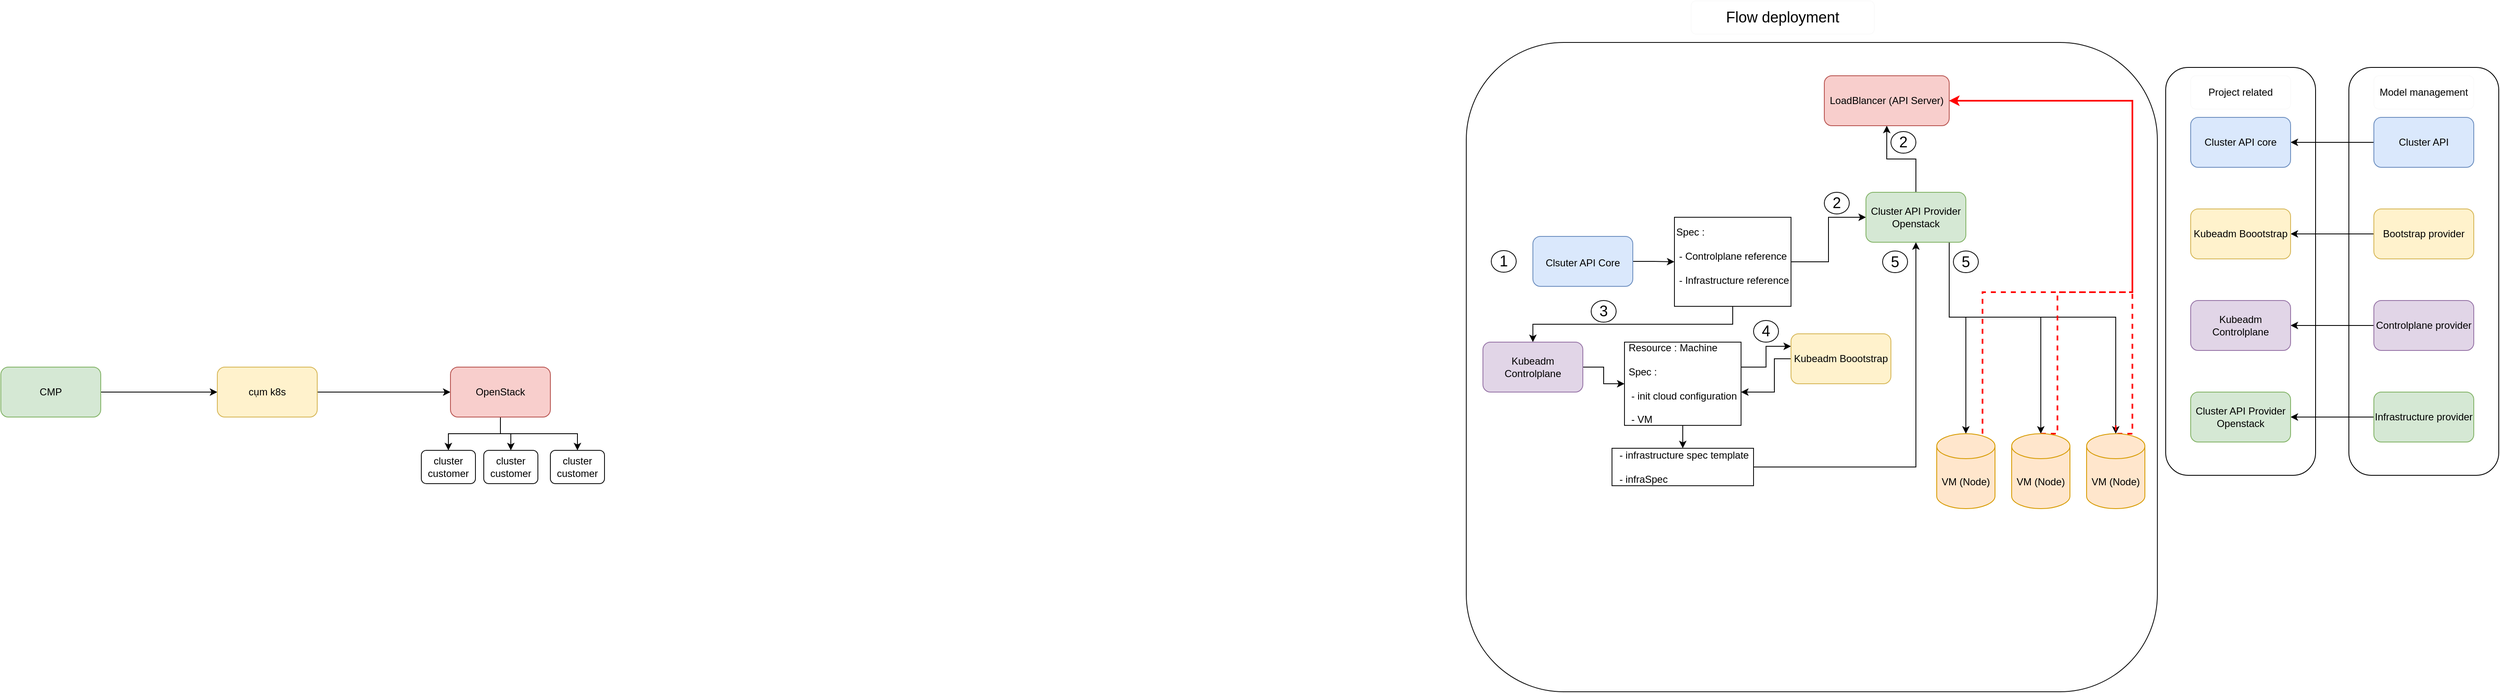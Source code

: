 <mxfile version="20.5.1" type="github">
  <diagram id="ckF89f23HVO44DXNB2ES" name="Page-1">
    <mxGraphModel dx="3972" dy="1977" grid="1" gridSize="10" guides="1" tooltips="1" connect="1" arrows="1" fold="1" page="1" pageScale="1" pageWidth="850" pageHeight="1100" math="0" shadow="0">
      <root>
        <mxCell id="0" />
        <mxCell id="1" parent="0" />
        <mxCell id="fyvyXo7SHXgF6kiXvZ8K-14" value="" style="rounded=1;whiteSpace=wrap;html=1;" parent="1" vertex="1">
          <mxGeometry x="630" y="30" width="180" height="490" as="geometry" />
        </mxCell>
        <mxCell id="fyvyXo7SHXgF6kiXvZ8K-1" value="" style="rounded=1;whiteSpace=wrap;html=1;" parent="1" vertex="1">
          <mxGeometry x="850" y="30" width="180" height="490" as="geometry" />
        </mxCell>
        <mxCell id="fyvyXo7SHXgF6kiXvZ8K-10" style="edgeStyle=orthogonalEdgeStyle;rounded=0;orthogonalLoop=1;jettySize=auto;html=1;entryX=1;entryY=0.5;entryDx=0;entryDy=0;" parent="1" source="fyvyXo7SHXgF6kiXvZ8K-2" target="fyvyXo7SHXgF6kiXvZ8K-6" edge="1">
          <mxGeometry relative="1" as="geometry" />
        </mxCell>
        <mxCell id="fyvyXo7SHXgF6kiXvZ8K-2" value="Cluster API" style="rounded=1;whiteSpace=wrap;html=1;fillColor=#dae8fc;strokeColor=#6c8ebf;" parent="1" vertex="1">
          <mxGeometry x="880" y="90" width="120" height="60" as="geometry" />
        </mxCell>
        <mxCell id="fyvyXo7SHXgF6kiXvZ8K-11" style="edgeStyle=orthogonalEdgeStyle;rounded=0;orthogonalLoop=1;jettySize=auto;html=1;entryX=1;entryY=0.5;entryDx=0;entryDy=0;" parent="1" source="fyvyXo7SHXgF6kiXvZ8K-3" target="fyvyXo7SHXgF6kiXvZ8K-7" edge="1">
          <mxGeometry relative="1" as="geometry" />
        </mxCell>
        <mxCell id="fyvyXo7SHXgF6kiXvZ8K-3" value="Bootstrap provider" style="rounded=1;whiteSpace=wrap;html=1;fillColor=#fff2cc;strokeColor=#d6b656;" parent="1" vertex="1">
          <mxGeometry x="880" y="200" width="120" height="60" as="geometry" />
        </mxCell>
        <mxCell id="fyvyXo7SHXgF6kiXvZ8K-12" style="edgeStyle=orthogonalEdgeStyle;rounded=0;orthogonalLoop=1;jettySize=auto;html=1;entryX=1;entryY=0.5;entryDx=0;entryDy=0;" parent="1" source="fyvyXo7SHXgF6kiXvZ8K-4" target="fyvyXo7SHXgF6kiXvZ8K-8" edge="1">
          <mxGeometry relative="1" as="geometry" />
        </mxCell>
        <mxCell id="fyvyXo7SHXgF6kiXvZ8K-4" value="Controlplane provider" style="rounded=1;whiteSpace=wrap;html=1;fillColor=#e1d5e7;strokeColor=#9673a6;" parent="1" vertex="1">
          <mxGeometry x="880" y="310" width="120" height="60" as="geometry" />
        </mxCell>
        <mxCell id="fyvyXo7SHXgF6kiXvZ8K-13" style="edgeStyle=orthogonalEdgeStyle;rounded=0;orthogonalLoop=1;jettySize=auto;html=1;" parent="1" source="fyvyXo7SHXgF6kiXvZ8K-5" target="fyvyXo7SHXgF6kiXvZ8K-9" edge="1">
          <mxGeometry relative="1" as="geometry" />
        </mxCell>
        <mxCell id="fyvyXo7SHXgF6kiXvZ8K-5" value="Infrastructure provider" style="rounded=1;whiteSpace=wrap;html=1;fillColor=#d5e8d4;strokeColor=#82b366;" parent="1" vertex="1">
          <mxGeometry x="880" y="420" width="120" height="60" as="geometry" />
        </mxCell>
        <mxCell id="fyvyXo7SHXgF6kiXvZ8K-6" value="Cluster API core" style="rounded=1;whiteSpace=wrap;html=1;fillColor=#dae8fc;strokeColor=#6c8ebf;" parent="1" vertex="1">
          <mxGeometry x="660" y="90" width="120" height="60" as="geometry" />
        </mxCell>
        <mxCell id="fyvyXo7SHXgF6kiXvZ8K-7" value="Kubeadm Boootstrap" style="rounded=1;whiteSpace=wrap;html=1;fillColor=#fff2cc;strokeColor=#d6b656;" parent="1" vertex="1">
          <mxGeometry x="660" y="200" width="120" height="60" as="geometry" />
        </mxCell>
        <mxCell id="fyvyXo7SHXgF6kiXvZ8K-8" value="Kubeadm Controlplane" style="rounded=1;whiteSpace=wrap;html=1;fillColor=#e1d5e7;strokeColor=#9673a6;" parent="1" vertex="1">
          <mxGeometry x="660" y="310" width="120" height="60" as="geometry" />
        </mxCell>
        <mxCell id="fyvyXo7SHXgF6kiXvZ8K-9" value="Cluster API Provider Openstack" style="rounded=1;whiteSpace=wrap;html=1;fillColor=#d5e8d4;strokeColor=#82b366;" parent="1" vertex="1">
          <mxGeometry x="660" y="420" width="120" height="60" as="geometry" />
        </mxCell>
        <mxCell id="fyvyXo7SHXgF6kiXvZ8K-16" value="Project related" style="rounded=1;whiteSpace=wrap;html=1;strokeColor=#FAFAFA;" parent="1" vertex="1">
          <mxGeometry x="660" y="40" width="120" height="40" as="geometry" />
        </mxCell>
        <mxCell id="fyvyXo7SHXgF6kiXvZ8K-17" value="Model management" style="rounded=1;whiteSpace=wrap;html=1;strokeColor=#FAFAFA;" parent="1" vertex="1">
          <mxGeometry x="880" y="40" width="120" height="40" as="geometry" />
        </mxCell>
        <mxCell id="fyvyXo7SHXgF6kiXvZ8K-18" value="" style="rounded=1;whiteSpace=wrap;html=1;strokeColor=#0D0D0D;" parent="1" vertex="1">
          <mxGeometry x="-210" width="830" height="780" as="geometry" />
        </mxCell>
        <mxCell id="fyvyXo7SHXgF6kiXvZ8K-19" value="&lt;font style=&quot;font-size: 18px;&quot;&gt;Flow deployment&lt;/font&gt;" style="rounded=1;whiteSpace=wrap;html=1;strokeColor=#FAFAFA;" parent="1" vertex="1">
          <mxGeometry x="60" y="-50" width="220" height="40" as="geometry" />
        </mxCell>
        <mxCell id="fyvyXo7SHXgF6kiXvZ8K-29" style="edgeStyle=orthogonalEdgeStyle;rounded=0;orthogonalLoop=1;jettySize=auto;html=1;exitX=1;exitY=0.5;exitDx=0;exitDy=0;entryX=0;entryY=0.5;entryDx=0;entryDy=0;fontSize=12;" parent="1" source="fyvyXo7SHXgF6kiXvZ8K-20" target="fyvyXo7SHXgF6kiXvZ8K-28" edge="1">
          <mxGeometry relative="1" as="geometry" />
        </mxCell>
        <mxCell id="fyvyXo7SHXgF6kiXvZ8K-20" value="&lt;font style=&quot;font-size: 12px;&quot;&gt;Clsuter API Core&lt;/font&gt;" style="rounded=1;whiteSpace=wrap;html=1;strokeColor=#6c8ebf;fontSize=18;fillColor=#dae8fc;" parent="1" vertex="1">
          <mxGeometry x="-130" y="233" width="120" height="60" as="geometry" />
        </mxCell>
        <mxCell id="fyvyXo7SHXgF6kiXvZ8K-21" value="1" style="ellipse;whiteSpace=wrap;html=1;strokeColor=#0D0D0D;fontSize=18;" parent="1" vertex="1">
          <mxGeometry x="-180" y="250" width="30" height="26" as="geometry" />
        </mxCell>
        <mxCell id="fyvyXo7SHXgF6kiXvZ8K-36" style="edgeStyle=orthogonalEdgeStyle;rounded=0;orthogonalLoop=1;jettySize=auto;html=1;exitX=0.5;exitY=1;exitDx=0;exitDy=0;entryX=0.5;entryY=0;entryDx=0;entryDy=0;fontSize=12;" parent="1" source="fyvyXo7SHXgF6kiXvZ8K-28" target="fyvyXo7SHXgF6kiXvZ8K-31" edge="1">
          <mxGeometry relative="1" as="geometry" />
        </mxCell>
        <mxCell id="fyvyXo7SHXgF6kiXvZ8K-37" style="edgeStyle=orthogonalEdgeStyle;rounded=0;orthogonalLoop=1;jettySize=auto;html=1;exitX=1;exitY=0.5;exitDx=0;exitDy=0;entryX=0;entryY=0.5;entryDx=0;entryDy=0;fontSize=12;" parent="1" source="fyvyXo7SHXgF6kiXvZ8K-28" target="fyvyXo7SHXgF6kiXvZ8K-32" edge="1">
          <mxGeometry relative="1" as="geometry" />
        </mxCell>
        <mxCell id="fyvyXo7SHXgF6kiXvZ8K-28" value="&lt;div style=&quot;text-align: justify;&quot;&gt;Spec :&amp;nbsp;&lt;/div&gt;&lt;div style=&quot;text-align: justify;&quot;&gt;&lt;span style=&quot;background-color: initial;&quot;&gt;&lt;br&gt;&lt;/span&gt;&lt;/div&gt;&lt;div style=&quot;text-align: justify;&quot;&gt;&lt;span style=&quot;background-color: initial;&quot;&gt;&amp;nbsp;- Controlplane reference&lt;/span&gt;&lt;br&gt;&lt;/div&gt;&lt;div style=&quot;text-align: justify;&quot;&gt;&amp;nbsp;&lt;/div&gt;&lt;div style=&quot;text-align: justify;&quot;&gt;&amp;nbsp;- Infrastructure reference&lt;/div&gt;&lt;div style=&quot;text-align: justify;&quot;&gt;&lt;br&gt;&lt;/div&gt;" style="rounded=0;whiteSpace=wrap;html=1;strokeColor=#0D0D0D;fontSize=12;" parent="1" vertex="1">
          <mxGeometry x="40" y="210" width="140" height="107" as="geometry" />
        </mxCell>
        <mxCell id="_kE5tXNdfVzmx50pyCrz-2" value="" style="edgeStyle=orthogonalEdgeStyle;rounded=0;orthogonalLoop=1;jettySize=auto;html=1;fontSize=12;entryX=0;entryY=0.5;entryDx=0;entryDy=0;" edge="1" parent="1" source="fyvyXo7SHXgF6kiXvZ8K-31" target="_kE5tXNdfVzmx50pyCrz-3">
          <mxGeometry relative="1" as="geometry">
            <mxPoint x="-130" y="460" as="targetPoint" />
          </mxGeometry>
        </mxCell>
        <mxCell id="fyvyXo7SHXgF6kiXvZ8K-31" value="Kubeadm Controlplane" style="rounded=1;whiteSpace=wrap;html=1;fillColor=#e1d5e7;strokeColor=#9673a6;" parent="1" vertex="1">
          <mxGeometry x="-190" y="360" width="120" height="60" as="geometry" />
        </mxCell>
        <mxCell id="_kE5tXNdfVzmx50pyCrz-28" style="edgeStyle=orthogonalEdgeStyle;rounded=0;orthogonalLoop=1;jettySize=auto;html=1;exitX=0.75;exitY=1;exitDx=0;exitDy=0;entryX=0.5;entryY=0;entryDx=0;entryDy=0;entryPerimeter=0;fontSize=12;" edge="1" parent="1" source="fyvyXo7SHXgF6kiXvZ8K-32" target="_kE5tXNdfVzmx50pyCrz-25">
          <mxGeometry relative="1" as="geometry">
            <Array as="points">
              <mxPoint x="370" y="240" />
              <mxPoint x="370" y="330" />
              <mxPoint x="480" y="330" />
            </Array>
          </mxGeometry>
        </mxCell>
        <mxCell id="_kE5tXNdfVzmx50pyCrz-30" style="edgeStyle=orthogonalEdgeStyle;rounded=0;orthogonalLoop=1;jettySize=auto;html=1;exitX=0.75;exitY=1;exitDx=0;exitDy=0;fontSize=12;" edge="1" parent="1" source="fyvyXo7SHXgF6kiXvZ8K-32" target="_kE5tXNdfVzmx50pyCrz-26">
          <mxGeometry relative="1" as="geometry">
            <Array as="points">
              <mxPoint x="370" y="240" />
              <mxPoint x="370" y="330" />
              <mxPoint x="570" y="330" />
            </Array>
          </mxGeometry>
        </mxCell>
        <mxCell id="_kE5tXNdfVzmx50pyCrz-31" style="edgeStyle=orthogonalEdgeStyle;rounded=0;orthogonalLoop=1;jettySize=auto;html=1;exitX=0.75;exitY=1;exitDx=0;exitDy=0;entryX=0.5;entryY=0;entryDx=0;entryDy=0;entryPerimeter=0;fontSize=12;" edge="1" parent="1" source="fyvyXo7SHXgF6kiXvZ8K-32" target="_kE5tXNdfVzmx50pyCrz-27">
          <mxGeometry relative="1" as="geometry">
            <Array as="points">
              <mxPoint x="370" y="240" />
              <mxPoint x="370" y="330" />
              <mxPoint x="390" y="330" />
            </Array>
          </mxGeometry>
        </mxCell>
        <mxCell id="_kE5tXNdfVzmx50pyCrz-32" style="edgeStyle=orthogonalEdgeStyle;rounded=0;orthogonalLoop=1;jettySize=auto;html=1;fontSize=12;" edge="1" parent="1" source="fyvyXo7SHXgF6kiXvZ8K-32" target="fyvyXo7SHXgF6kiXvZ8K-40">
          <mxGeometry relative="1" as="geometry" />
        </mxCell>
        <mxCell id="fyvyXo7SHXgF6kiXvZ8K-32" value="Cluster API Provider Openstack" style="rounded=1;whiteSpace=wrap;html=1;fillColor=#d5e8d4;strokeColor=#82b366;" parent="1" vertex="1">
          <mxGeometry x="270" y="180" width="120" height="60" as="geometry" />
        </mxCell>
        <mxCell id="fyvyXo7SHXgF6kiXvZ8K-38" value="2" style="ellipse;whiteSpace=wrap;html=1;strokeColor=#0D0D0D;fontSize=18;" parent="1" vertex="1">
          <mxGeometry x="220" y="180" width="30" height="26" as="geometry" />
        </mxCell>
        <mxCell id="fyvyXo7SHXgF6kiXvZ8K-39" value="3" style="ellipse;whiteSpace=wrap;html=1;strokeColor=#0D0D0D;fontSize=18;" parent="1" vertex="1">
          <mxGeometry x="-60" y="310" width="30" height="26" as="geometry" />
        </mxCell>
        <mxCell id="fyvyXo7SHXgF6kiXvZ8K-40" value="LoadBlancer (API Server)" style="rounded=1;whiteSpace=wrap;html=1;strokeColor=#b85450;fontSize=12;fillColor=#f8cecc;" parent="1" vertex="1">
          <mxGeometry x="220" y="40" width="150" height="60" as="geometry" />
        </mxCell>
        <mxCell id="_kE5tXNdfVzmx50pyCrz-16" style="edgeStyle=orthogonalEdgeStyle;rounded=0;orthogonalLoop=1;jettySize=auto;html=1;entryX=0.5;entryY=0;entryDx=0;entryDy=0;fontSize=12;" edge="1" parent="1" source="_kE5tXNdfVzmx50pyCrz-3" target="_kE5tXNdfVzmx50pyCrz-15">
          <mxGeometry relative="1" as="geometry" />
        </mxCell>
        <mxCell id="_kE5tXNdfVzmx50pyCrz-23" style="edgeStyle=orthogonalEdgeStyle;rounded=0;orthogonalLoop=1;jettySize=auto;html=1;entryX=0;entryY=0.25;entryDx=0;entryDy=0;fontSize=12;" edge="1" parent="1" source="_kE5tXNdfVzmx50pyCrz-3" target="_kE5tXNdfVzmx50pyCrz-17">
          <mxGeometry relative="1" as="geometry">
            <Array as="points">
              <mxPoint x="150" y="390" />
              <mxPoint x="150" y="365" />
            </Array>
          </mxGeometry>
        </mxCell>
        <mxCell id="_kE5tXNdfVzmx50pyCrz-3" value="&lt;div style=&quot;text-align: justify;&quot;&gt;&lt;br&gt;&lt;/div&gt;&lt;div style=&quot;text-align: justify;&quot;&gt;Resource : Machine&lt;/div&gt;&lt;div style=&quot;text-align: justify;&quot;&gt;&lt;br&gt;&lt;/div&gt;&lt;div style=&quot;text-align: justify;&quot;&gt;Spec :&amp;nbsp;&lt;/div&gt;&lt;div style=&quot;text-align: justify;&quot;&gt;&lt;span style=&quot;background-color: initial;&quot;&gt;&lt;br&gt;&lt;/span&gt;&lt;/div&gt;&lt;div style=&quot;text-align: justify;&quot;&gt;&lt;span style=&quot;background-color: initial;&quot;&gt;&amp;nbsp;- init cloud configuration&lt;/span&gt;&lt;br&gt;&lt;/div&gt;&lt;div style=&quot;text-align: justify;&quot;&gt;&amp;nbsp;&lt;/div&gt;&lt;div style=&quot;text-align: justify;&quot;&gt;&amp;nbsp;- VM&lt;/div&gt;&lt;div style=&quot;text-align: justify;&quot;&gt;&lt;br&gt;&lt;/div&gt;" style="rounded=0;whiteSpace=wrap;html=1;strokeColor=#0D0D0D;fontSize=12;" vertex="1" parent="1">
          <mxGeometry x="-20" y="360" width="140" height="100" as="geometry" />
        </mxCell>
        <mxCell id="_kE5tXNdfVzmx50pyCrz-7" style="edgeStyle=orthogonalEdgeStyle;rounded=0;orthogonalLoop=1;jettySize=auto;html=1;exitX=1;exitY=0.5;exitDx=0;exitDy=0;fontSize=12;" edge="1" parent="1" source="_kE5tXNdfVzmx50pyCrz-4" target="_kE5tXNdfVzmx50pyCrz-5">
          <mxGeometry relative="1" as="geometry" />
        </mxCell>
        <mxCell id="_kE5tXNdfVzmx50pyCrz-4" value="CMP" style="rounded=1;whiteSpace=wrap;html=1;strokeColor=#82b366;fontSize=12;fillColor=#d5e8d4;" vertex="1" parent="1">
          <mxGeometry x="-1970" y="390" width="120" height="60" as="geometry" />
        </mxCell>
        <mxCell id="_kE5tXNdfVzmx50pyCrz-8" style="edgeStyle=orthogonalEdgeStyle;rounded=0;orthogonalLoop=1;jettySize=auto;html=1;exitX=1;exitY=0.5;exitDx=0;exitDy=0;fontSize=12;" edge="1" parent="1" source="_kE5tXNdfVzmx50pyCrz-5" target="_kE5tXNdfVzmx50pyCrz-6">
          <mxGeometry relative="1" as="geometry" />
        </mxCell>
        <mxCell id="_kE5tXNdfVzmx50pyCrz-5" value="cụm k8s" style="rounded=1;whiteSpace=wrap;html=1;strokeColor=#d6b656;fontSize=12;fillColor=#fff2cc;" vertex="1" parent="1">
          <mxGeometry x="-1710" y="390" width="120" height="60" as="geometry" />
        </mxCell>
        <mxCell id="_kE5tXNdfVzmx50pyCrz-12" style="edgeStyle=orthogonalEdgeStyle;rounded=0;orthogonalLoop=1;jettySize=auto;html=1;exitX=0.5;exitY=1;exitDx=0;exitDy=0;fontSize=12;" edge="1" parent="1" source="_kE5tXNdfVzmx50pyCrz-6" target="_kE5tXNdfVzmx50pyCrz-9">
          <mxGeometry relative="1" as="geometry" />
        </mxCell>
        <mxCell id="_kE5tXNdfVzmx50pyCrz-13" style="edgeStyle=orthogonalEdgeStyle;rounded=0;orthogonalLoop=1;jettySize=auto;html=1;exitX=0.5;exitY=1;exitDx=0;exitDy=0;entryX=0.5;entryY=0;entryDx=0;entryDy=0;fontSize=12;" edge="1" parent="1" source="_kE5tXNdfVzmx50pyCrz-6" target="_kE5tXNdfVzmx50pyCrz-10">
          <mxGeometry relative="1" as="geometry" />
        </mxCell>
        <mxCell id="_kE5tXNdfVzmx50pyCrz-14" style="edgeStyle=orthogonalEdgeStyle;rounded=0;orthogonalLoop=1;jettySize=auto;html=1;exitX=0.5;exitY=1;exitDx=0;exitDy=0;entryX=0.5;entryY=0;entryDx=0;entryDy=0;fontSize=12;" edge="1" parent="1" source="_kE5tXNdfVzmx50pyCrz-6" target="_kE5tXNdfVzmx50pyCrz-11">
          <mxGeometry relative="1" as="geometry" />
        </mxCell>
        <mxCell id="_kE5tXNdfVzmx50pyCrz-6" value="OpenStack" style="rounded=1;whiteSpace=wrap;html=1;strokeColor=#b85450;fontSize=12;fillColor=#f8cecc;" vertex="1" parent="1">
          <mxGeometry x="-1430" y="390" width="120" height="60" as="geometry" />
        </mxCell>
        <mxCell id="_kE5tXNdfVzmx50pyCrz-9" value="cluster customer" style="rounded=1;whiteSpace=wrap;html=1;strokeColor=#0D0D0D;fontSize=12;" vertex="1" parent="1">
          <mxGeometry x="-1465" y="490" width="65" height="40" as="geometry" />
        </mxCell>
        <mxCell id="_kE5tXNdfVzmx50pyCrz-10" value="cluster customer" style="rounded=1;whiteSpace=wrap;html=1;strokeColor=#0D0D0D;fontSize=12;" vertex="1" parent="1">
          <mxGeometry x="-1390" y="490" width="65" height="40" as="geometry" />
        </mxCell>
        <mxCell id="_kE5tXNdfVzmx50pyCrz-11" value="cluster customer" style="rounded=1;whiteSpace=wrap;html=1;strokeColor=#0D0D0D;fontSize=12;" vertex="1" parent="1">
          <mxGeometry x="-1310" y="490" width="65" height="40" as="geometry" />
        </mxCell>
        <mxCell id="_kE5tXNdfVzmx50pyCrz-21" style="edgeStyle=orthogonalEdgeStyle;rounded=0;orthogonalLoop=1;jettySize=auto;html=1;fontSize=12;" edge="1" parent="1" source="_kE5tXNdfVzmx50pyCrz-15" target="fyvyXo7SHXgF6kiXvZ8K-32">
          <mxGeometry relative="1" as="geometry" />
        </mxCell>
        <mxCell id="_kE5tXNdfVzmx50pyCrz-15" value="&lt;div style=&quot;text-align: justify;&quot;&gt;&lt;span style=&quot;background-color: initial;&quot;&gt;&amp;nbsp;- infrastructure spec template&lt;/span&gt;&lt;br&gt;&lt;/div&gt;&lt;div style=&quot;text-align: justify;&quot;&gt;&amp;nbsp;&lt;/div&gt;&lt;div style=&quot;text-align: justify;&quot;&gt;&amp;nbsp;- infraSpec&lt;/div&gt;" style="rounded=0;whiteSpace=wrap;html=1;strokeColor=#0D0D0D;fontSize=12;" vertex="1" parent="1">
          <mxGeometry x="-35" y="487.5" width="170" height="45" as="geometry" />
        </mxCell>
        <mxCell id="_kE5tXNdfVzmx50pyCrz-22" style="edgeStyle=orthogonalEdgeStyle;rounded=0;orthogonalLoop=1;jettySize=auto;html=1;fontSize=12;" edge="1" parent="1" source="_kE5tXNdfVzmx50pyCrz-17" target="_kE5tXNdfVzmx50pyCrz-3">
          <mxGeometry relative="1" as="geometry">
            <Array as="points">
              <mxPoint x="160" y="380" />
              <mxPoint x="160" y="420" />
            </Array>
          </mxGeometry>
        </mxCell>
        <mxCell id="_kE5tXNdfVzmx50pyCrz-17" value="Kubeadm Boootstrap" style="rounded=1;whiteSpace=wrap;html=1;fillColor=#fff2cc;strokeColor=#d6b656;" vertex="1" parent="1">
          <mxGeometry x="180" y="350" width="120" height="60" as="geometry" />
        </mxCell>
        <mxCell id="_kE5tXNdfVzmx50pyCrz-38" style="edgeStyle=orthogonalEdgeStyle;rounded=0;orthogonalLoop=1;jettySize=auto;html=1;entryX=1;entryY=0.5;entryDx=0;entryDy=0;dashed=1;strokeColor=#FF0000;strokeWidth=2;fontSize=12;exitX=0.5;exitY=0;exitDx=0;exitDy=0;exitPerimeter=0;" edge="1" parent="1" source="_kE5tXNdfVzmx50pyCrz-25" target="fyvyXo7SHXgF6kiXvZ8K-40">
          <mxGeometry relative="1" as="geometry">
            <Array as="points">
              <mxPoint x="500" y="470" />
              <mxPoint x="500" y="300" />
              <mxPoint x="590" y="300" />
              <mxPoint x="590" y="70" />
            </Array>
          </mxGeometry>
        </mxCell>
        <mxCell id="_kE5tXNdfVzmx50pyCrz-25" value="VM (Node)" style="shape=cylinder3;whiteSpace=wrap;html=1;boundedLbl=1;backgroundOutline=1;size=15;strokeColor=#d79b00;fontSize=12;fillColor=#ffe6cc;" vertex="1" parent="1">
          <mxGeometry x="445" y="470" width="70" height="90" as="geometry" />
        </mxCell>
        <mxCell id="_kE5tXNdfVzmx50pyCrz-37" style="edgeStyle=orthogonalEdgeStyle;rounded=0;orthogonalLoop=1;jettySize=auto;html=1;entryX=1;entryY=0.5;entryDx=0;entryDy=0;fontSize=12;dashed=1;strokeColor=#FF0000;strokeWidth=2;" edge="1" parent="1" target="fyvyXo7SHXgF6kiXvZ8K-40">
          <mxGeometry relative="1" as="geometry">
            <mxPoint x="570" y="460" as="sourcePoint" />
            <Array as="points">
              <mxPoint x="570" y="470" />
              <mxPoint x="590" y="470" />
              <mxPoint x="590" y="70" />
            </Array>
          </mxGeometry>
        </mxCell>
        <mxCell id="_kE5tXNdfVzmx50pyCrz-26" value="VM (Node)" style="shape=cylinder3;whiteSpace=wrap;html=1;boundedLbl=1;backgroundOutline=1;size=15;strokeColor=#d79b00;fontSize=12;fillColor=#ffe6cc;" vertex="1" parent="1">
          <mxGeometry x="535" y="470" width="70" height="90" as="geometry" />
        </mxCell>
        <mxCell id="_kE5tXNdfVzmx50pyCrz-39" style="edgeStyle=orthogonalEdgeStyle;rounded=0;orthogonalLoop=1;jettySize=auto;html=1;entryX=1;entryY=0.5;entryDx=0;entryDy=0;dashed=1;strokeColor=#FF0000;strokeWidth=2;fontSize=12;" edge="1" parent="1" source="_kE5tXNdfVzmx50pyCrz-27" target="fyvyXo7SHXgF6kiXvZ8K-40">
          <mxGeometry relative="1" as="geometry">
            <Array as="points">
              <mxPoint x="410" y="300" />
              <mxPoint x="590" y="300" />
              <mxPoint x="590" y="70" />
            </Array>
          </mxGeometry>
        </mxCell>
        <mxCell id="_kE5tXNdfVzmx50pyCrz-27" value="VM (Node)" style="shape=cylinder3;whiteSpace=wrap;html=1;boundedLbl=1;backgroundOutline=1;size=15;strokeColor=#d79b00;fontSize=12;fillColor=#ffe6cc;" vertex="1" parent="1">
          <mxGeometry x="355" y="470" width="70" height="90" as="geometry" />
        </mxCell>
        <mxCell id="_kE5tXNdfVzmx50pyCrz-33" value="2" style="ellipse;whiteSpace=wrap;html=1;strokeColor=#0D0D0D;fontSize=18;" vertex="1" parent="1">
          <mxGeometry x="300" y="107" width="30" height="26" as="geometry" />
        </mxCell>
        <mxCell id="_kE5tXNdfVzmx50pyCrz-34" value="4" style="ellipse;whiteSpace=wrap;html=1;strokeColor=#0D0D0D;fontSize=18;" vertex="1" parent="1">
          <mxGeometry x="135" y="334" width="30" height="26" as="geometry" />
        </mxCell>
        <mxCell id="_kE5tXNdfVzmx50pyCrz-35" value="5" style="ellipse;whiteSpace=wrap;html=1;strokeColor=#0D0D0D;fontSize=18;" vertex="1" parent="1">
          <mxGeometry x="290" y="250.5" width="30" height="26" as="geometry" />
        </mxCell>
        <mxCell id="_kE5tXNdfVzmx50pyCrz-36" value="5" style="ellipse;whiteSpace=wrap;html=1;strokeColor=#0D0D0D;fontSize=18;" vertex="1" parent="1">
          <mxGeometry x="375" y="250.5" width="30" height="26" as="geometry" />
        </mxCell>
      </root>
    </mxGraphModel>
  </diagram>
</mxfile>
